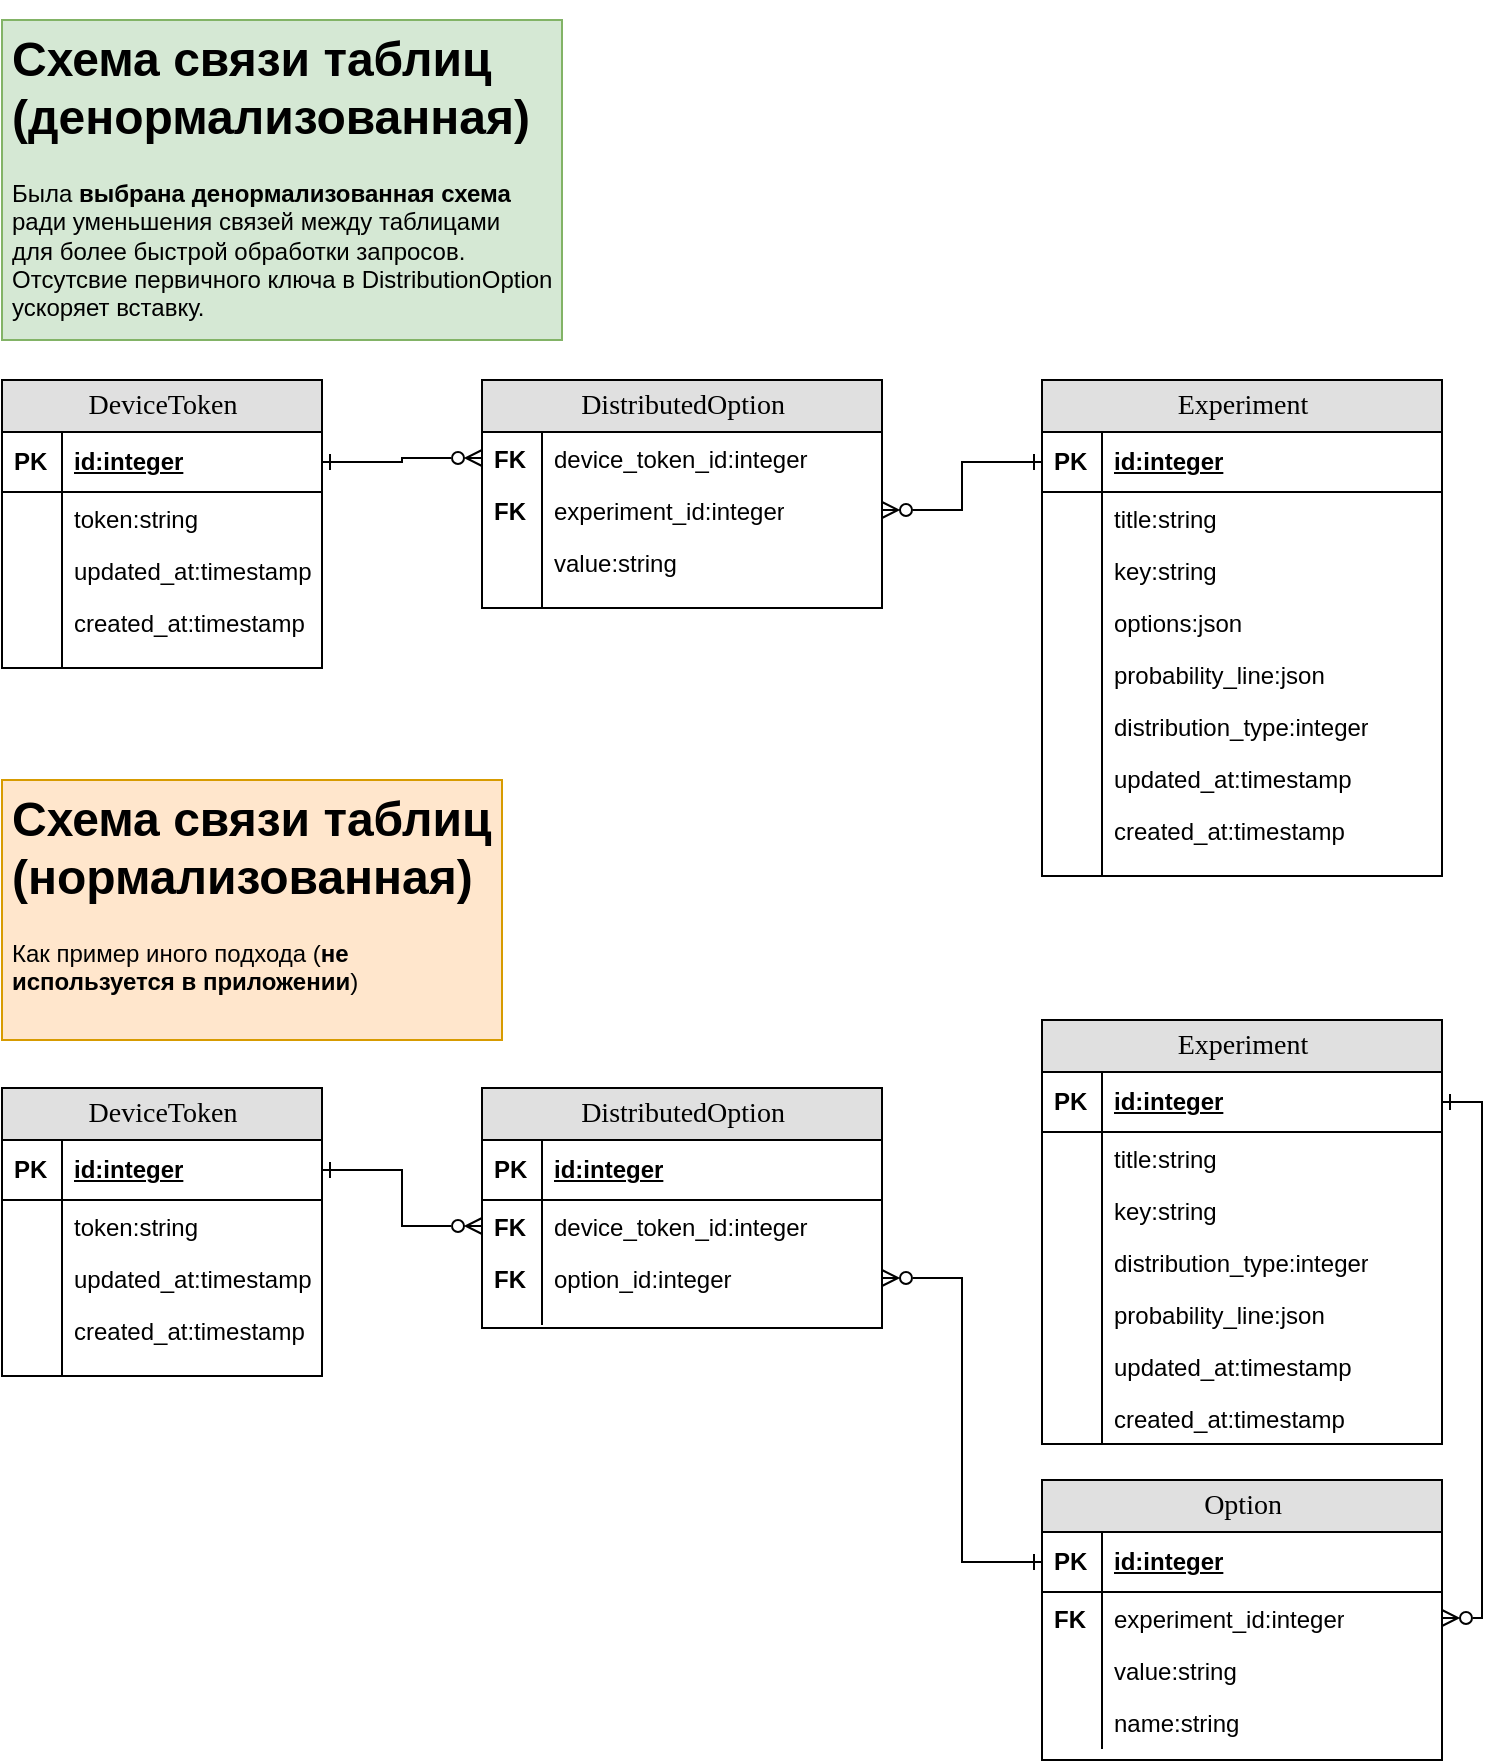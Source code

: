 <mxfile version="21.4.0" type="device">
  <diagram name="Page-1" id="e56a1550-8fbb-45ad-956c-1786394a9013">
    <mxGraphModel dx="954" dy="730" grid="1" gridSize="10" guides="1" tooltips="1" connect="1" arrows="1" fold="1" page="1" pageScale="1" pageWidth="1100" pageHeight="850" background="none" math="0" shadow="0">
      <root>
        <mxCell id="0" />
        <mxCell id="1" parent="0" />
        <mxCell id="2e49270ec7c68f3f-19" value="Experiment" style="swimlane;html=1;fontStyle=0;childLayout=stackLayout;horizontal=1;startSize=26;fillColor=#e0e0e0;horizontalStack=0;resizeParent=1;resizeLast=0;collapsible=1;marginBottom=0;swimlaneFillColor=#ffffff;align=center;rounded=0;shadow=0;comic=0;labelBackgroundColor=none;strokeWidth=1;fontFamily=Verdana;fontSize=14;fontColor=#000000;" parent="1" vertex="1">
          <mxGeometry x="600" y="190" width="200" height="248" as="geometry" />
        </mxCell>
        <mxCell id="2e49270ec7c68f3f-20" value="id:integer" style="shape=partialRectangle;top=0;left=0;right=0;bottom=1;html=1;align=left;verticalAlign=middle;fillColor=none;spacingLeft=34;spacingRight=4;whiteSpace=wrap;overflow=hidden;rotatable=0;points=[[0,0.5],[1,0.5]];portConstraint=eastwest;dropTarget=0;fontStyle=5;" parent="2e49270ec7c68f3f-19" vertex="1">
          <mxGeometry y="26" width="200" height="30" as="geometry" />
        </mxCell>
        <mxCell id="2e49270ec7c68f3f-21" value="PK" style="shape=partialRectangle;top=0;left=0;bottom=0;html=1;fillColor=none;align=left;verticalAlign=middle;spacingLeft=4;spacingRight=4;whiteSpace=wrap;overflow=hidden;rotatable=0;points=[];portConstraint=eastwest;part=1;fontStyle=1" parent="2e49270ec7c68f3f-20" vertex="1" connectable="0">
          <mxGeometry width="30" height="30" as="geometry" />
        </mxCell>
        <mxCell id="2e49270ec7c68f3f-22" value="title:string" style="shape=partialRectangle;top=0;left=0;right=0;bottom=0;html=1;align=left;verticalAlign=top;fillColor=none;spacingLeft=34;spacingRight=4;whiteSpace=wrap;overflow=hidden;rotatable=0;points=[[0,0.5],[1,0.5]];portConstraint=eastwest;dropTarget=0;" parent="2e49270ec7c68f3f-19" vertex="1">
          <mxGeometry y="56" width="200" height="26" as="geometry" />
        </mxCell>
        <mxCell id="2e49270ec7c68f3f-23" value="" style="shape=partialRectangle;top=0;left=0;bottom=0;html=1;fillColor=none;align=left;verticalAlign=top;spacingLeft=4;spacingRight=4;whiteSpace=wrap;overflow=hidden;rotatable=0;points=[];portConstraint=eastwest;part=1;" parent="2e49270ec7c68f3f-22" vertex="1" connectable="0">
          <mxGeometry width="30" height="26" as="geometry" />
        </mxCell>
        <mxCell id="2e49270ec7c68f3f-24" value="key:string" style="shape=partialRectangle;top=0;left=0;right=0;bottom=0;html=1;align=left;verticalAlign=top;fillColor=none;spacingLeft=34;spacingRight=4;whiteSpace=wrap;overflow=hidden;rotatable=0;points=[[0,0.5],[1,0.5]];portConstraint=eastwest;dropTarget=0;" parent="2e49270ec7c68f3f-19" vertex="1">
          <mxGeometry y="82" width="200" height="26" as="geometry" />
        </mxCell>
        <mxCell id="2e49270ec7c68f3f-25" value="" style="shape=partialRectangle;top=0;left=0;bottom=0;html=1;fillColor=none;align=left;verticalAlign=top;spacingLeft=4;spacingRight=4;whiteSpace=wrap;overflow=hidden;rotatable=0;points=[];portConstraint=eastwest;part=1;" parent="2e49270ec7c68f3f-24" vertex="1" connectable="0">
          <mxGeometry width="30" height="26" as="geometry" />
        </mxCell>
        <mxCell id="2e49270ec7c68f3f-26" value="options:json" style="shape=partialRectangle;top=0;left=0;right=0;bottom=0;html=1;align=left;verticalAlign=top;fillColor=none;spacingLeft=34;spacingRight=4;whiteSpace=wrap;overflow=hidden;rotatable=0;points=[[0,0.5],[1,0.5]];portConstraint=eastwest;dropTarget=0;" parent="2e49270ec7c68f3f-19" vertex="1">
          <mxGeometry y="108" width="200" height="26" as="geometry" />
        </mxCell>
        <mxCell id="2e49270ec7c68f3f-27" value="" style="shape=partialRectangle;top=0;left=0;bottom=0;html=1;fillColor=none;align=left;verticalAlign=top;spacingLeft=4;spacingRight=4;whiteSpace=wrap;overflow=hidden;rotatable=0;points=[];portConstraint=eastwest;part=1;" parent="2e49270ec7c68f3f-26" vertex="1" connectable="0">
          <mxGeometry width="30" height="26" as="geometry" />
        </mxCell>
        <mxCell id="aR3UvkXz2c2JRX8QXGu8-1" value="probability_line:json" style="shape=partialRectangle;top=0;left=0;right=0;bottom=0;html=1;align=left;verticalAlign=top;fillColor=none;spacingLeft=34;spacingRight=4;whiteSpace=wrap;overflow=hidden;rotatable=0;points=[[0,0.5],[1,0.5]];portConstraint=eastwest;dropTarget=0;" parent="2e49270ec7c68f3f-19" vertex="1">
          <mxGeometry y="134" width="200" height="26" as="geometry" />
        </mxCell>
        <mxCell id="aR3UvkXz2c2JRX8QXGu8-2" value="" style="shape=partialRectangle;top=0;left=0;bottom=0;html=1;fillColor=none;align=left;verticalAlign=top;spacingLeft=4;spacingRight=4;whiteSpace=wrap;overflow=hidden;rotatable=0;points=[];portConstraint=eastwest;part=1;" parent="aR3UvkXz2c2JRX8QXGu8-1" vertex="1" connectable="0">
          <mxGeometry width="30" height="26" as="geometry" />
        </mxCell>
        <mxCell id="aR3UvkXz2c2JRX8QXGu8-3" value="distribution_type:integer" style="shape=partialRectangle;top=0;left=0;right=0;bottom=0;html=1;align=left;verticalAlign=top;fillColor=none;spacingLeft=34;spacingRight=4;whiteSpace=wrap;overflow=hidden;rotatable=0;points=[[0,0.5],[1,0.5]];portConstraint=eastwest;dropTarget=0;" parent="2e49270ec7c68f3f-19" vertex="1">
          <mxGeometry y="160" width="200" height="26" as="geometry" />
        </mxCell>
        <mxCell id="aR3UvkXz2c2JRX8QXGu8-4" value="" style="shape=partialRectangle;top=0;left=0;bottom=0;html=1;fillColor=none;align=left;verticalAlign=top;spacingLeft=4;spacingRight=4;whiteSpace=wrap;overflow=hidden;rotatable=0;points=[];portConstraint=eastwest;part=1;" parent="aR3UvkXz2c2JRX8QXGu8-3" vertex="1" connectable="0">
          <mxGeometry width="30" height="26" as="geometry" />
        </mxCell>
        <mxCell id="2e49270ec7c68f3f-28" value="updated_at:timestamp" style="shape=partialRectangle;top=0;left=0;right=0;bottom=0;html=1;align=left;verticalAlign=top;fillColor=none;spacingLeft=34;spacingRight=4;whiteSpace=wrap;overflow=hidden;rotatable=0;points=[[0,0.5],[1,0.5]];portConstraint=eastwest;dropTarget=0;" parent="2e49270ec7c68f3f-19" vertex="1">
          <mxGeometry y="186" width="200" height="26" as="geometry" />
        </mxCell>
        <mxCell id="2e49270ec7c68f3f-29" value="" style="shape=partialRectangle;top=0;left=0;bottom=0;html=1;fillColor=none;align=left;verticalAlign=top;spacingLeft=4;spacingRight=4;whiteSpace=wrap;overflow=hidden;rotatable=0;points=[];portConstraint=eastwest;part=1;" parent="2e49270ec7c68f3f-28" vertex="1" connectable="0">
          <mxGeometry width="30" height="26" as="geometry" />
        </mxCell>
        <mxCell id="aR3UvkXz2c2JRX8QXGu8-5" value="created_at:timestamp" style="shape=partialRectangle;top=0;left=0;right=0;bottom=0;html=1;align=left;verticalAlign=top;fillColor=none;spacingLeft=34;spacingRight=4;whiteSpace=wrap;overflow=hidden;rotatable=0;points=[[0,0.5],[1,0.5]];portConstraint=eastwest;dropTarget=0;" parent="2e49270ec7c68f3f-19" vertex="1">
          <mxGeometry y="212" width="200" height="26" as="geometry" />
        </mxCell>
        <mxCell id="aR3UvkXz2c2JRX8QXGu8-6" value="" style="shape=partialRectangle;top=0;left=0;bottom=0;html=1;fillColor=none;align=left;verticalAlign=top;spacingLeft=4;spacingRight=4;whiteSpace=wrap;overflow=hidden;rotatable=0;points=[];portConstraint=eastwest;part=1;" parent="aR3UvkXz2c2JRX8QXGu8-5" vertex="1" connectable="0">
          <mxGeometry width="30" height="26" as="geometry" />
        </mxCell>
        <mxCell id="shxgMw02Pb6YT2N-jEnn-18" value="" style="shape=partialRectangle;top=0;left=0;right=0;bottom=0;html=1;align=left;verticalAlign=top;fillColor=none;spacingLeft=34;spacingRight=4;whiteSpace=wrap;overflow=hidden;rotatable=0;points=[[0,0.5],[1,0.5]];portConstraint=eastwest;dropTarget=0;" parent="2e49270ec7c68f3f-19" vertex="1">
          <mxGeometry y="238" width="200" height="10" as="geometry" />
        </mxCell>
        <mxCell id="shxgMw02Pb6YT2N-jEnn-19" value="" style="shape=partialRectangle;top=0;left=0;bottom=0;html=1;fillColor=none;align=left;verticalAlign=top;spacingLeft=4;spacingRight=4;whiteSpace=wrap;overflow=hidden;rotatable=0;points=[];portConstraint=eastwest;part=1;" parent="shxgMw02Pb6YT2N-jEnn-18" vertex="1" connectable="0">
          <mxGeometry width="30" height="10" as="geometry" />
        </mxCell>
        <mxCell id="shxgMw02Pb6YT2N-jEnn-5" value="DistributedOption" style="swimlane;html=1;fontStyle=0;childLayout=stackLayout;horizontal=1;startSize=26;fillColor=#e0e0e0;horizontalStack=0;resizeParent=1;resizeLast=0;collapsible=1;marginBottom=0;swimlaneFillColor=#ffffff;align=center;rounded=0;shadow=0;comic=0;labelBackgroundColor=none;strokeWidth=1;fontFamily=Verdana;fontSize=14;fontColor=#000000;" parent="1" vertex="1">
          <mxGeometry x="320" y="190" width="200" height="114" as="geometry" />
        </mxCell>
        <mxCell id="shxgMw02Pb6YT2N-jEnn-8" value="device_token_id:integer" style="shape=partialRectangle;top=0;left=0;right=0;bottom=0;html=1;align=left;verticalAlign=top;fillColor=none;spacingLeft=34;spacingRight=4;whiteSpace=wrap;overflow=hidden;rotatable=0;points=[[0,0.5],[1,0.5]];portConstraint=eastwest;dropTarget=0;" parent="shxgMw02Pb6YT2N-jEnn-5" vertex="1">
          <mxGeometry y="26" width="200" height="26" as="geometry" />
        </mxCell>
        <mxCell id="shxgMw02Pb6YT2N-jEnn-9" value="&lt;b&gt;FK&lt;/b&gt;" style="shape=partialRectangle;top=0;left=0;bottom=0;html=1;fillColor=none;align=left;verticalAlign=top;spacingLeft=4;spacingRight=4;whiteSpace=wrap;overflow=hidden;rotatable=0;points=[];portConstraint=eastwest;part=1;" parent="shxgMw02Pb6YT2N-jEnn-8" vertex="1" connectable="0">
          <mxGeometry width="30" height="26" as="geometry" />
        </mxCell>
        <mxCell id="shxgMw02Pb6YT2N-jEnn-10" value="experiment_id:integer" style="shape=partialRectangle;top=0;left=0;right=0;bottom=0;html=1;align=left;verticalAlign=top;fillColor=none;spacingLeft=34;spacingRight=4;whiteSpace=wrap;overflow=hidden;rotatable=0;points=[[0,0.5],[1,0.5]];portConstraint=eastwest;dropTarget=0;" parent="shxgMw02Pb6YT2N-jEnn-5" vertex="1">
          <mxGeometry y="52" width="200" height="26" as="geometry" />
        </mxCell>
        <mxCell id="shxgMw02Pb6YT2N-jEnn-11" value="FK" style="shape=partialRectangle;top=0;left=0;bottom=0;html=1;fillColor=none;align=left;verticalAlign=top;spacingLeft=4;spacingRight=4;whiteSpace=wrap;overflow=hidden;rotatable=0;points=[];portConstraint=eastwest;part=1;fontStyle=1" parent="shxgMw02Pb6YT2N-jEnn-10" vertex="1" connectable="0">
          <mxGeometry width="30" height="26" as="geometry" />
        </mxCell>
        <mxCell id="shxgMw02Pb6YT2N-jEnn-12" value="value:string" style="shape=partialRectangle;top=0;left=0;right=0;bottom=0;html=1;align=left;verticalAlign=top;fillColor=none;spacingLeft=34;spacingRight=4;whiteSpace=wrap;overflow=hidden;rotatable=0;points=[[0,0.5],[1,0.5]];portConstraint=eastwest;dropTarget=0;fontColor=#000000;" parent="shxgMw02Pb6YT2N-jEnn-5" vertex="1">
          <mxGeometry y="78" width="200" height="26" as="geometry" />
        </mxCell>
        <mxCell id="shxgMw02Pb6YT2N-jEnn-13" value="" style="shape=partialRectangle;top=0;left=0;bottom=0;html=1;fillColor=none;align=left;verticalAlign=top;spacingLeft=4;spacingRight=4;whiteSpace=wrap;overflow=hidden;rotatable=0;points=[];portConstraint=eastwest;part=1;" parent="shxgMw02Pb6YT2N-jEnn-12" vertex="1" connectable="0">
          <mxGeometry width="30" height="26" as="geometry" />
        </mxCell>
        <mxCell id="shxgMw02Pb6YT2N-jEnn-14" value="" style="shape=partialRectangle;top=0;left=0;right=0;bottom=0;html=1;align=left;verticalAlign=top;fillColor=none;spacingLeft=34;spacingRight=4;whiteSpace=wrap;overflow=hidden;rotatable=0;points=[[0,0.5],[1,0.5]];portConstraint=eastwest;dropTarget=0;" parent="shxgMw02Pb6YT2N-jEnn-5" vertex="1">
          <mxGeometry y="104" width="200" height="10" as="geometry" />
        </mxCell>
        <mxCell id="shxgMw02Pb6YT2N-jEnn-15" value="" style="shape=partialRectangle;top=0;left=0;bottom=0;html=1;fillColor=none;align=left;verticalAlign=top;spacingLeft=4;spacingRight=4;whiteSpace=wrap;overflow=hidden;rotatable=0;points=[];portConstraint=eastwest;part=1;" parent="shxgMw02Pb6YT2N-jEnn-14" vertex="1" connectable="0">
          <mxGeometry width="30" height="10" as="geometry" />
        </mxCell>
        <mxCell id="shxgMw02Pb6YT2N-jEnn-22" style="edgeStyle=orthogonalEdgeStyle;rounded=0;orthogonalLoop=1;jettySize=auto;html=1;exitX=0;exitY=0.5;exitDx=0;exitDy=0;entryX=1;entryY=0.5;entryDx=0;entryDy=0;endArrow=ERzeroToMany;endFill=0;startArrow=ERone;startFill=0;" parent="1" source="2e49270ec7c68f3f-20" target="shxgMw02Pb6YT2N-jEnn-10" edge="1">
          <mxGeometry relative="1" as="geometry" />
        </mxCell>
        <mxCell id="shxgMw02Pb6YT2N-jEnn-33" style="edgeStyle=orthogonalEdgeStyle;rounded=0;orthogonalLoop=1;jettySize=auto;html=1;endArrow=ERzeroToMany;endFill=0;exitX=1;exitY=0.5;exitDx=0;exitDy=0;startArrow=ERone;startFill=0;" parent="1" source="gbdjRVL9MYR9Ix9U2E7U-2" target="shxgMw02Pb6YT2N-jEnn-8" edge="1">
          <mxGeometry relative="1" as="geometry">
            <mxPoint x="270" y="231" as="sourcePoint" />
          </mxGeometry>
        </mxCell>
        <mxCell id="XmmLNgi17ElfC4cx6dif-1" value="&lt;h1&gt;Схема связи таблиц&lt;br&gt;(денормализованная)&lt;/h1&gt;&lt;p&gt;Была &lt;b&gt;выбрана денормализованная схема&lt;/b&gt; ради уменьшения связей между таблицами&lt;br&gt;для более быстрой обработки запросов.&lt;br&gt;Отсутсвие первичного ключа в DistributionOption&lt;br&gt;ускоряет вставку.&lt;/p&gt;" style="text;html=1;strokeColor=#82b366;fillColor=#d5e8d4;spacing=5;spacingTop=-20;whiteSpace=wrap;overflow=hidden;rounded=0;" parent="1" vertex="1">
          <mxGeometry x="80" y="10" width="280" height="160" as="geometry" />
        </mxCell>
        <mxCell id="gbdjRVL9MYR9Ix9U2E7U-1" value="DeviceToken" style="swimlane;html=1;fontStyle=0;childLayout=stackLayout;horizontal=1;startSize=26;fillColor=#e0e0e0;horizontalStack=0;resizeParent=1;resizeLast=0;collapsible=1;marginBottom=0;swimlaneFillColor=#ffffff;align=center;rounded=0;shadow=0;comic=0;labelBackgroundColor=none;strokeWidth=1;fontFamily=Verdana;fontSize=14;fontColor=#000000;" parent="1" vertex="1">
          <mxGeometry x="80" y="190" width="160" height="144" as="geometry" />
        </mxCell>
        <mxCell id="gbdjRVL9MYR9Ix9U2E7U-2" value="id:integer" style="shape=partialRectangle;top=0;left=0;right=0;bottom=1;html=1;align=left;verticalAlign=middle;fillColor=none;spacingLeft=34;spacingRight=4;whiteSpace=wrap;overflow=hidden;rotatable=0;points=[[0,0.5],[1,0.5]];portConstraint=eastwest;dropTarget=0;fontStyle=5;" parent="gbdjRVL9MYR9Ix9U2E7U-1" vertex="1">
          <mxGeometry y="26" width="160" height="30" as="geometry" />
        </mxCell>
        <mxCell id="gbdjRVL9MYR9Ix9U2E7U-3" value="PK" style="shape=partialRectangle;top=0;left=0;bottom=0;html=1;fillColor=none;align=left;verticalAlign=middle;spacingLeft=4;spacingRight=4;whiteSpace=wrap;overflow=hidden;rotatable=0;points=[];portConstraint=eastwest;part=1;fontStyle=1" parent="gbdjRVL9MYR9Ix9U2E7U-2" vertex="1" connectable="0">
          <mxGeometry width="30" height="30" as="geometry" />
        </mxCell>
        <mxCell id="gbdjRVL9MYR9Ix9U2E7U-4" value="token:string" style="shape=partialRectangle;top=0;left=0;right=0;bottom=0;html=1;align=left;verticalAlign=top;fillColor=none;spacingLeft=34;spacingRight=4;whiteSpace=wrap;overflow=hidden;rotatable=0;points=[[0,0.5],[1,0.5]];portConstraint=eastwest;dropTarget=0;" parent="gbdjRVL9MYR9Ix9U2E7U-1" vertex="1">
          <mxGeometry y="56" width="160" height="26" as="geometry" />
        </mxCell>
        <mxCell id="gbdjRVL9MYR9Ix9U2E7U-5" value="" style="shape=partialRectangle;top=0;left=0;bottom=0;html=1;fillColor=none;align=left;verticalAlign=top;spacingLeft=4;spacingRight=4;whiteSpace=wrap;overflow=hidden;rotatable=0;points=[];portConstraint=eastwest;part=1;" parent="gbdjRVL9MYR9Ix9U2E7U-4" vertex="1" connectable="0">
          <mxGeometry width="30" height="26" as="geometry" />
        </mxCell>
        <mxCell id="gbdjRVL9MYR9Ix9U2E7U-10" value="updated_at:timestamp" style="shape=partialRectangle;top=0;left=0;right=0;bottom=0;html=1;align=left;verticalAlign=top;fillColor=none;spacingLeft=34;spacingRight=4;whiteSpace=wrap;overflow=hidden;rotatable=0;points=[[0,0.5],[1,0.5]];portConstraint=eastwest;dropTarget=0;" parent="gbdjRVL9MYR9Ix9U2E7U-1" vertex="1">
          <mxGeometry y="82" width="160" height="26" as="geometry" />
        </mxCell>
        <mxCell id="gbdjRVL9MYR9Ix9U2E7U-11" value="" style="shape=partialRectangle;top=0;left=0;bottom=0;html=1;fillColor=none;align=left;verticalAlign=top;spacingLeft=4;spacingRight=4;whiteSpace=wrap;overflow=hidden;rotatable=0;points=[];portConstraint=eastwest;part=1;" parent="gbdjRVL9MYR9Ix9U2E7U-10" vertex="1" connectable="0">
          <mxGeometry width="30" height="26" as="geometry" />
        </mxCell>
        <mxCell id="aR3UvkXz2c2JRX8QXGu8-7" value="created_at:timestamp" style="shape=partialRectangle;top=0;left=0;right=0;bottom=0;html=1;align=left;verticalAlign=top;fillColor=none;spacingLeft=34;spacingRight=4;whiteSpace=wrap;overflow=hidden;rotatable=0;points=[[0,0.5],[1,0.5]];portConstraint=eastwest;dropTarget=0;" parent="gbdjRVL9MYR9Ix9U2E7U-1" vertex="1">
          <mxGeometry y="108" width="160" height="26" as="geometry" />
        </mxCell>
        <mxCell id="aR3UvkXz2c2JRX8QXGu8-8" value="" style="shape=partialRectangle;top=0;left=0;bottom=0;html=1;fillColor=none;align=left;verticalAlign=top;spacingLeft=4;spacingRight=4;whiteSpace=wrap;overflow=hidden;rotatable=0;points=[];portConstraint=eastwest;part=1;" parent="aR3UvkXz2c2JRX8QXGu8-7" vertex="1" connectable="0">
          <mxGeometry width="30" height="26" as="geometry" />
        </mxCell>
        <mxCell id="gbdjRVL9MYR9Ix9U2E7U-12" value="" style="shape=partialRectangle;top=0;left=0;right=0;bottom=0;html=1;align=left;verticalAlign=top;fillColor=none;spacingLeft=34;spacingRight=4;whiteSpace=wrap;overflow=hidden;rotatable=0;points=[[0,0.5],[1,0.5]];portConstraint=eastwest;dropTarget=0;" parent="gbdjRVL9MYR9Ix9U2E7U-1" vertex="1">
          <mxGeometry y="134" width="160" height="10" as="geometry" />
        </mxCell>
        <mxCell id="gbdjRVL9MYR9Ix9U2E7U-13" value="" style="shape=partialRectangle;top=0;left=0;bottom=0;html=1;fillColor=none;align=left;verticalAlign=top;spacingLeft=4;spacingRight=4;whiteSpace=wrap;overflow=hidden;rotatable=0;points=[];portConstraint=eastwest;part=1;" parent="gbdjRVL9MYR9Ix9U2E7U-12" vertex="1" connectable="0">
          <mxGeometry width="30" height="10" as="geometry" />
        </mxCell>
        <mxCell id="gbdjRVL9MYR9Ix9U2E7U-31" value="Experiment" style="swimlane;html=1;fontStyle=0;childLayout=stackLayout;horizontal=1;startSize=26;fillColor=#e0e0e0;horizontalStack=0;resizeParent=1;resizeLast=0;collapsible=1;marginBottom=0;swimlaneFillColor=#ffffff;align=center;rounded=0;shadow=0;comic=0;labelBackgroundColor=none;strokeWidth=1;fontFamily=Verdana;fontSize=14;fontColor=#000000;" parent="1" vertex="1">
          <mxGeometry x="600" y="510" width="200" height="212" as="geometry" />
        </mxCell>
        <mxCell id="gbdjRVL9MYR9Ix9U2E7U-32" value="id:integer" style="shape=partialRectangle;top=0;left=0;right=0;bottom=1;html=1;align=left;verticalAlign=middle;fillColor=none;spacingLeft=34;spacingRight=4;whiteSpace=wrap;overflow=hidden;rotatable=0;points=[[0,0.5],[1,0.5]];portConstraint=eastwest;dropTarget=0;fontStyle=5;" parent="gbdjRVL9MYR9Ix9U2E7U-31" vertex="1">
          <mxGeometry y="26" width="200" height="30" as="geometry" />
        </mxCell>
        <mxCell id="gbdjRVL9MYR9Ix9U2E7U-33" value="PK" style="shape=partialRectangle;top=0;left=0;bottom=0;html=1;fillColor=none;align=left;verticalAlign=middle;spacingLeft=4;spacingRight=4;whiteSpace=wrap;overflow=hidden;rotatable=0;points=[];portConstraint=eastwest;part=1;fontStyle=1" parent="gbdjRVL9MYR9Ix9U2E7U-32" vertex="1" connectable="0">
          <mxGeometry width="30" height="30" as="geometry" />
        </mxCell>
        <mxCell id="gbdjRVL9MYR9Ix9U2E7U-34" value="title:string" style="shape=partialRectangle;top=0;left=0;right=0;bottom=0;html=1;align=left;verticalAlign=top;fillColor=none;spacingLeft=34;spacingRight=4;whiteSpace=wrap;overflow=hidden;rotatable=0;points=[[0,0.5],[1,0.5]];portConstraint=eastwest;dropTarget=0;" parent="gbdjRVL9MYR9Ix9U2E7U-31" vertex="1">
          <mxGeometry y="56" width="200" height="26" as="geometry" />
        </mxCell>
        <mxCell id="gbdjRVL9MYR9Ix9U2E7U-35" value="" style="shape=partialRectangle;top=0;left=0;bottom=0;html=1;fillColor=none;align=left;verticalAlign=top;spacingLeft=4;spacingRight=4;whiteSpace=wrap;overflow=hidden;rotatable=0;points=[];portConstraint=eastwest;part=1;" parent="gbdjRVL9MYR9Ix9U2E7U-34" vertex="1" connectable="0">
          <mxGeometry width="30" height="26" as="geometry" />
        </mxCell>
        <mxCell id="gbdjRVL9MYR9Ix9U2E7U-36" value="key:string" style="shape=partialRectangle;top=0;left=0;right=0;bottom=0;html=1;align=left;verticalAlign=top;fillColor=none;spacingLeft=34;spacingRight=4;whiteSpace=wrap;overflow=hidden;rotatable=0;points=[[0,0.5],[1,0.5]];portConstraint=eastwest;dropTarget=0;" parent="gbdjRVL9MYR9Ix9U2E7U-31" vertex="1">
          <mxGeometry y="82" width="200" height="26" as="geometry" />
        </mxCell>
        <mxCell id="gbdjRVL9MYR9Ix9U2E7U-37" value="" style="shape=partialRectangle;top=0;left=0;bottom=0;html=1;fillColor=none;align=left;verticalAlign=top;spacingLeft=4;spacingRight=4;whiteSpace=wrap;overflow=hidden;rotatable=0;points=[];portConstraint=eastwest;part=1;" parent="gbdjRVL9MYR9Ix9U2E7U-36" vertex="1" connectable="0">
          <mxGeometry width="30" height="26" as="geometry" />
        </mxCell>
        <mxCell id="aR3UvkXz2c2JRX8QXGu8-11" value="distribution_type:integer" style="shape=partialRectangle;top=0;left=0;right=0;bottom=0;html=1;align=left;verticalAlign=top;fillColor=none;spacingLeft=34;spacingRight=4;whiteSpace=wrap;overflow=hidden;rotatable=0;points=[[0,0.5],[1,0.5]];portConstraint=eastwest;dropTarget=0;" parent="gbdjRVL9MYR9Ix9U2E7U-31" vertex="1">
          <mxGeometry y="108" width="200" height="26" as="geometry" />
        </mxCell>
        <mxCell id="aR3UvkXz2c2JRX8QXGu8-12" value="" style="shape=partialRectangle;top=0;left=0;bottom=0;html=1;fillColor=none;align=left;verticalAlign=top;spacingLeft=4;spacingRight=4;whiteSpace=wrap;overflow=hidden;rotatable=0;points=[];portConstraint=eastwest;part=1;" parent="aR3UvkXz2c2JRX8QXGu8-11" vertex="1" connectable="0">
          <mxGeometry width="30" height="26" as="geometry" />
        </mxCell>
        <mxCell id="aR3UvkXz2c2JRX8QXGu8-9" value="probability_line:json" style="shape=partialRectangle;top=0;left=0;right=0;bottom=0;html=1;align=left;verticalAlign=top;fillColor=none;spacingLeft=34;spacingRight=4;whiteSpace=wrap;overflow=hidden;rotatable=0;points=[[0,0.5],[1,0.5]];portConstraint=eastwest;dropTarget=0;" parent="gbdjRVL9MYR9Ix9U2E7U-31" vertex="1">
          <mxGeometry y="134" width="200" height="26" as="geometry" />
        </mxCell>
        <mxCell id="aR3UvkXz2c2JRX8QXGu8-10" value="" style="shape=partialRectangle;top=0;left=0;bottom=0;html=1;fillColor=none;align=left;verticalAlign=top;spacingLeft=4;spacingRight=4;whiteSpace=wrap;overflow=hidden;rotatable=0;points=[];portConstraint=eastwest;part=1;" parent="aR3UvkXz2c2JRX8QXGu8-9" vertex="1" connectable="0">
          <mxGeometry width="30" height="26" as="geometry" />
        </mxCell>
        <mxCell id="aR3UvkXz2c2JRX8QXGu8-13" value="updated_at:timestamp" style="shape=partialRectangle;top=0;left=0;right=0;bottom=0;html=1;align=left;verticalAlign=top;fillColor=none;spacingLeft=34;spacingRight=4;whiteSpace=wrap;overflow=hidden;rotatable=0;points=[[0,0.5],[1,0.5]];portConstraint=eastwest;dropTarget=0;" parent="gbdjRVL9MYR9Ix9U2E7U-31" vertex="1">
          <mxGeometry y="160" width="200" height="26" as="geometry" />
        </mxCell>
        <mxCell id="aR3UvkXz2c2JRX8QXGu8-14" value="" style="shape=partialRectangle;top=0;left=0;bottom=0;html=1;fillColor=none;align=left;verticalAlign=top;spacingLeft=4;spacingRight=4;whiteSpace=wrap;overflow=hidden;rotatable=0;points=[];portConstraint=eastwest;part=1;" parent="aR3UvkXz2c2JRX8QXGu8-13" vertex="1" connectable="0">
          <mxGeometry width="30" height="26" as="geometry" />
        </mxCell>
        <mxCell id="gbdjRVL9MYR9Ix9U2E7U-40" value="created_at:timestamp" style="shape=partialRectangle;top=0;left=0;right=0;bottom=0;html=1;align=left;verticalAlign=top;fillColor=none;spacingLeft=34;spacingRight=4;whiteSpace=wrap;overflow=hidden;rotatable=0;points=[[0,0.5],[1,0.5]];portConstraint=eastwest;dropTarget=0;" parent="gbdjRVL9MYR9Ix9U2E7U-31" vertex="1">
          <mxGeometry y="186" width="200" height="26" as="geometry" />
        </mxCell>
        <mxCell id="gbdjRVL9MYR9Ix9U2E7U-41" value="" style="shape=partialRectangle;top=0;left=0;bottom=0;html=1;fillColor=none;align=left;verticalAlign=top;spacingLeft=4;spacingRight=4;whiteSpace=wrap;overflow=hidden;rotatable=0;points=[];portConstraint=eastwest;part=1;" parent="gbdjRVL9MYR9Ix9U2E7U-40" vertex="1" connectable="0">
          <mxGeometry width="30" height="26" as="geometry" />
        </mxCell>
        <mxCell id="gbdjRVL9MYR9Ix9U2E7U-44" value="DistributedOption" style="swimlane;html=1;fontStyle=0;childLayout=stackLayout;horizontal=1;startSize=26;fillColor=#e0e0e0;horizontalStack=0;resizeParent=1;resizeLast=0;collapsible=1;marginBottom=0;swimlaneFillColor=#ffffff;align=center;rounded=0;shadow=0;comic=0;labelBackgroundColor=none;strokeWidth=1;fontFamily=Verdana;fontSize=14;fontColor=#000000;" parent="1" vertex="1">
          <mxGeometry x="320" y="544" width="200" height="120" as="geometry" />
        </mxCell>
        <mxCell id="gbdjRVL9MYR9Ix9U2E7U-45" value="id:integer" style="shape=partialRectangle;top=0;left=0;right=0;bottom=1;html=1;align=left;verticalAlign=middle;fillColor=none;spacingLeft=34;spacingRight=4;whiteSpace=wrap;overflow=hidden;rotatable=0;points=[[0,0.5],[1,0.5]];portConstraint=eastwest;dropTarget=0;fontStyle=5;fontColor=#000000;" parent="gbdjRVL9MYR9Ix9U2E7U-44" vertex="1">
          <mxGeometry y="26" width="200" height="30" as="geometry" />
        </mxCell>
        <mxCell id="gbdjRVL9MYR9Ix9U2E7U-46" value="PK" style="shape=partialRectangle;top=0;left=0;bottom=0;html=1;fillColor=none;align=left;verticalAlign=middle;spacingLeft=4;spacingRight=4;whiteSpace=wrap;overflow=hidden;rotatable=0;points=[];portConstraint=eastwest;part=1;fontStyle=1" parent="gbdjRVL9MYR9Ix9U2E7U-45" vertex="1" connectable="0">
          <mxGeometry width="30" height="30" as="geometry" />
        </mxCell>
        <mxCell id="gbdjRVL9MYR9Ix9U2E7U-47" value="device_token_id:integer" style="shape=partialRectangle;top=0;left=0;right=0;bottom=0;html=1;align=left;verticalAlign=top;fillColor=none;spacingLeft=34;spacingRight=4;whiteSpace=wrap;overflow=hidden;rotatable=0;points=[[0,0.5],[1,0.5]];portConstraint=eastwest;dropTarget=0;" parent="gbdjRVL9MYR9Ix9U2E7U-44" vertex="1">
          <mxGeometry y="56" width="200" height="26" as="geometry" />
        </mxCell>
        <mxCell id="gbdjRVL9MYR9Ix9U2E7U-48" value="&lt;b&gt;FK&lt;/b&gt;" style="shape=partialRectangle;top=0;left=0;bottom=0;html=1;fillColor=none;align=left;verticalAlign=top;spacingLeft=4;spacingRight=4;whiteSpace=wrap;overflow=hidden;rotatable=0;points=[];portConstraint=eastwest;part=1;" parent="gbdjRVL9MYR9Ix9U2E7U-47" vertex="1" connectable="0">
          <mxGeometry width="30" height="26" as="geometry" />
        </mxCell>
        <mxCell id="gbdjRVL9MYR9Ix9U2E7U-49" value="option_id:integer" style="shape=partialRectangle;top=0;left=0;right=0;bottom=0;html=1;align=left;verticalAlign=top;fillColor=none;spacingLeft=34;spacingRight=4;whiteSpace=wrap;overflow=hidden;rotatable=0;points=[[0,0.5],[1,0.5]];portConstraint=eastwest;dropTarget=0;" parent="gbdjRVL9MYR9Ix9U2E7U-44" vertex="1">
          <mxGeometry y="82" width="200" height="26" as="geometry" />
        </mxCell>
        <mxCell id="gbdjRVL9MYR9Ix9U2E7U-50" value="FK" style="shape=partialRectangle;top=0;left=0;bottom=0;html=1;fillColor=none;align=left;verticalAlign=top;spacingLeft=4;spacingRight=4;whiteSpace=wrap;overflow=hidden;rotatable=0;points=[];portConstraint=eastwest;part=1;fontStyle=1" parent="gbdjRVL9MYR9Ix9U2E7U-49" vertex="1" connectable="0">
          <mxGeometry width="30" height="26" as="geometry" />
        </mxCell>
        <mxCell id="gbdjRVL9MYR9Ix9U2E7U-53" value="" style="shape=partialRectangle;top=0;left=0;right=0;bottom=0;html=1;align=left;verticalAlign=top;fillColor=none;spacingLeft=34;spacingRight=4;whiteSpace=wrap;overflow=hidden;rotatable=0;points=[[0,0.5],[1,0.5]];portConstraint=eastwest;dropTarget=0;" parent="gbdjRVL9MYR9Ix9U2E7U-44" vertex="1">
          <mxGeometry y="108" width="200" height="10" as="geometry" />
        </mxCell>
        <mxCell id="gbdjRVL9MYR9Ix9U2E7U-54" value="" style="shape=partialRectangle;top=0;left=0;bottom=0;html=1;fillColor=none;align=left;verticalAlign=top;spacingLeft=4;spacingRight=4;whiteSpace=wrap;overflow=hidden;rotatable=0;points=[];portConstraint=eastwest;part=1;" parent="gbdjRVL9MYR9Ix9U2E7U-53" vertex="1" connectable="0">
          <mxGeometry width="30" height="10" as="geometry" />
        </mxCell>
        <mxCell id="gbdjRVL9MYR9Ix9U2E7U-56" style="edgeStyle=orthogonalEdgeStyle;rounded=0;orthogonalLoop=1;jettySize=auto;html=1;endArrow=ERzeroToMany;endFill=0;exitX=1;exitY=0.5;exitDx=0;exitDy=0;startArrow=ERone;startFill=0;" parent="1" source="gbdjRVL9MYR9Ix9U2E7U-58" target="gbdjRVL9MYR9Ix9U2E7U-47" edge="1">
          <mxGeometry relative="1" as="geometry">
            <mxPoint x="320" y="555" as="sourcePoint" />
          </mxGeometry>
        </mxCell>
        <mxCell id="gbdjRVL9MYR9Ix9U2E7U-57" value="DeviceToken" style="swimlane;html=1;fontStyle=0;childLayout=stackLayout;horizontal=1;startSize=26;fillColor=#e0e0e0;horizontalStack=0;resizeParent=1;resizeLast=0;collapsible=1;marginBottom=0;swimlaneFillColor=#ffffff;align=center;rounded=0;shadow=0;comic=0;labelBackgroundColor=none;strokeWidth=1;fontFamily=Verdana;fontSize=14;fontColor=#000000;" parent="1" vertex="1">
          <mxGeometry x="80" y="544" width="160" height="144" as="geometry" />
        </mxCell>
        <mxCell id="gbdjRVL9MYR9Ix9U2E7U-58" value="id:integer" style="shape=partialRectangle;top=0;left=0;right=0;bottom=1;html=1;align=left;verticalAlign=middle;fillColor=none;spacingLeft=34;spacingRight=4;whiteSpace=wrap;overflow=hidden;rotatable=0;points=[[0,0.5],[1,0.5]];portConstraint=eastwest;dropTarget=0;fontStyle=5;" parent="gbdjRVL9MYR9Ix9U2E7U-57" vertex="1">
          <mxGeometry y="26" width="160" height="30" as="geometry" />
        </mxCell>
        <mxCell id="gbdjRVL9MYR9Ix9U2E7U-59" value="PK" style="shape=partialRectangle;top=0;left=0;bottom=0;html=1;fillColor=none;align=left;verticalAlign=middle;spacingLeft=4;spacingRight=4;whiteSpace=wrap;overflow=hidden;rotatable=0;points=[];portConstraint=eastwest;part=1;fontStyle=1" parent="gbdjRVL9MYR9Ix9U2E7U-58" vertex="1" connectable="0">
          <mxGeometry width="30" height="30" as="geometry" />
        </mxCell>
        <mxCell id="gbdjRVL9MYR9Ix9U2E7U-60" value="token:string" style="shape=partialRectangle;top=0;left=0;right=0;bottom=0;html=1;align=left;verticalAlign=top;fillColor=none;spacingLeft=34;spacingRight=4;whiteSpace=wrap;overflow=hidden;rotatable=0;points=[[0,0.5],[1,0.5]];portConstraint=eastwest;dropTarget=0;" parent="gbdjRVL9MYR9Ix9U2E7U-57" vertex="1">
          <mxGeometry y="56" width="160" height="26" as="geometry" />
        </mxCell>
        <mxCell id="gbdjRVL9MYR9Ix9U2E7U-61" value="" style="shape=partialRectangle;top=0;left=0;bottom=0;html=1;fillColor=none;align=left;verticalAlign=top;spacingLeft=4;spacingRight=4;whiteSpace=wrap;overflow=hidden;rotatable=0;points=[];portConstraint=eastwest;part=1;" parent="gbdjRVL9MYR9Ix9U2E7U-60" vertex="1" connectable="0">
          <mxGeometry width="30" height="26" as="geometry" />
        </mxCell>
        <mxCell id="aR3UvkXz2c2JRX8QXGu8-15" value="updated_at:timestamp" style="shape=partialRectangle;top=0;left=0;right=0;bottom=0;html=1;align=left;verticalAlign=top;fillColor=none;spacingLeft=34;spacingRight=4;whiteSpace=wrap;overflow=hidden;rotatable=0;points=[[0,0.5],[1,0.5]];portConstraint=eastwest;dropTarget=0;" parent="gbdjRVL9MYR9Ix9U2E7U-57" vertex="1">
          <mxGeometry y="82" width="160" height="26" as="geometry" />
        </mxCell>
        <mxCell id="aR3UvkXz2c2JRX8QXGu8-16" value="" style="shape=partialRectangle;top=0;left=0;bottom=0;html=1;fillColor=none;align=left;verticalAlign=top;spacingLeft=4;spacingRight=4;whiteSpace=wrap;overflow=hidden;rotatable=0;points=[];portConstraint=eastwest;part=1;" parent="aR3UvkXz2c2JRX8QXGu8-15" vertex="1" connectable="0">
          <mxGeometry width="30" height="26" as="geometry" />
        </mxCell>
        <mxCell id="gbdjRVL9MYR9Ix9U2E7U-62" value="created_at:timestamp" style="shape=partialRectangle;top=0;left=0;right=0;bottom=0;html=1;align=left;verticalAlign=top;fillColor=none;spacingLeft=34;spacingRight=4;whiteSpace=wrap;overflow=hidden;rotatable=0;points=[[0,0.5],[1,0.5]];portConstraint=eastwest;dropTarget=0;" parent="gbdjRVL9MYR9Ix9U2E7U-57" vertex="1">
          <mxGeometry y="108" width="160" height="26" as="geometry" />
        </mxCell>
        <mxCell id="gbdjRVL9MYR9Ix9U2E7U-63" value="" style="shape=partialRectangle;top=0;left=0;bottom=0;html=1;fillColor=none;align=left;verticalAlign=top;spacingLeft=4;spacingRight=4;whiteSpace=wrap;overflow=hidden;rotatable=0;points=[];portConstraint=eastwest;part=1;" parent="gbdjRVL9MYR9Ix9U2E7U-62" vertex="1" connectable="0">
          <mxGeometry width="30" height="26" as="geometry" />
        </mxCell>
        <mxCell id="gbdjRVL9MYR9Ix9U2E7U-64" value="" style="shape=partialRectangle;top=0;left=0;right=0;bottom=0;html=1;align=left;verticalAlign=top;fillColor=none;spacingLeft=34;spacingRight=4;whiteSpace=wrap;overflow=hidden;rotatable=0;points=[[0,0.5],[1,0.5]];portConstraint=eastwest;dropTarget=0;" parent="gbdjRVL9MYR9Ix9U2E7U-57" vertex="1">
          <mxGeometry y="134" width="160" height="10" as="geometry" />
        </mxCell>
        <mxCell id="gbdjRVL9MYR9Ix9U2E7U-65" value="" style="shape=partialRectangle;top=0;left=0;bottom=0;html=1;fillColor=none;align=left;verticalAlign=top;spacingLeft=4;spacingRight=4;whiteSpace=wrap;overflow=hidden;rotatable=0;points=[];portConstraint=eastwest;part=1;" parent="gbdjRVL9MYR9Ix9U2E7U-64" vertex="1" connectable="0">
          <mxGeometry width="30" height="10" as="geometry" />
        </mxCell>
        <mxCell id="gbdjRVL9MYR9Ix9U2E7U-66" value="Option" style="swimlane;html=1;fontStyle=0;childLayout=stackLayout;horizontal=1;startSize=26;fillColor=#e0e0e0;horizontalStack=0;resizeParent=1;resizeLast=0;collapsible=1;marginBottom=0;swimlaneFillColor=#ffffff;align=center;rounded=0;shadow=0;comic=0;labelBackgroundColor=none;strokeWidth=1;fontFamily=Verdana;fontSize=14;fontColor=#000000;" parent="1" vertex="1">
          <mxGeometry x="600" y="740" width="200" height="140" as="geometry" />
        </mxCell>
        <mxCell id="gbdjRVL9MYR9Ix9U2E7U-67" value="id:integer" style="shape=partialRectangle;top=0;left=0;right=0;bottom=1;html=1;align=left;verticalAlign=middle;fillColor=none;spacingLeft=34;spacingRight=4;whiteSpace=wrap;overflow=hidden;rotatable=0;points=[[0,0.5],[1,0.5]];portConstraint=eastwest;dropTarget=0;fontStyle=5;" parent="gbdjRVL9MYR9Ix9U2E7U-66" vertex="1">
          <mxGeometry y="26" width="200" height="30" as="geometry" />
        </mxCell>
        <mxCell id="gbdjRVL9MYR9Ix9U2E7U-68" value="PK" style="shape=partialRectangle;top=0;left=0;bottom=0;html=1;fillColor=none;align=left;verticalAlign=middle;spacingLeft=4;spacingRight=4;whiteSpace=wrap;overflow=hidden;rotatable=0;points=[];portConstraint=eastwest;part=1;fontStyle=1" parent="gbdjRVL9MYR9Ix9U2E7U-67" vertex="1" connectable="0">
          <mxGeometry width="30" height="30" as="geometry" />
        </mxCell>
        <mxCell id="gbdjRVL9MYR9Ix9U2E7U-69" value="experiment_id:integer" style="shape=partialRectangle;top=0;left=0;right=0;bottom=0;html=1;align=left;verticalAlign=top;fillColor=none;spacingLeft=34;spacingRight=4;whiteSpace=wrap;overflow=hidden;rotatable=0;points=[[0,0.5],[1,0.5]];portConstraint=eastwest;dropTarget=0;" parent="gbdjRVL9MYR9Ix9U2E7U-66" vertex="1">
          <mxGeometry y="56" width="200" height="26" as="geometry" />
        </mxCell>
        <mxCell id="gbdjRVL9MYR9Ix9U2E7U-70" value="&lt;b&gt;FK&lt;/b&gt;" style="shape=partialRectangle;top=0;left=0;bottom=0;html=1;fillColor=none;align=left;verticalAlign=top;spacingLeft=4;spacingRight=4;whiteSpace=wrap;overflow=hidden;rotatable=0;points=[];portConstraint=eastwest;part=1;" parent="gbdjRVL9MYR9Ix9U2E7U-69" vertex="1" connectable="0">
          <mxGeometry width="30" height="26" as="geometry" />
        </mxCell>
        <mxCell id="gbdjRVL9MYR9Ix9U2E7U-79" value="value:string" style="shape=partialRectangle;top=0;left=0;right=0;bottom=0;html=1;align=left;verticalAlign=top;fillColor=none;spacingLeft=34;spacingRight=4;whiteSpace=wrap;overflow=hidden;rotatable=0;points=[[0,0.5],[1,0.5]];portConstraint=eastwest;dropTarget=0;" parent="gbdjRVL9MYR9Ix9U2E7U-66" vertex="1">
          <mxGeometry y="82" width="200" height="26" as="geometry" />
        </mxCell>
        <mxCell id="gbdjRVL9MYR9Ix9U2E7U-80" value="" style="shape=partialRectangle;top=0;left=0;bottom=0;html=1;fillColor=none;align=left;verticalAlign=top;spacingLeft=4;spacingRight=4;whiteSpace=wrap;overflow=hidden;rotatable=0;points=[];portConstraint=eastwest;part=1;" parent="gbdjRVL9MYR9Ix9U2E7U-79" vertex="1" connectable="0">
          <mxGeometry width="30" height="26" as="geometry" />
        </mxCell>
        <mxCell id="gbdjRVL9MYR9Ix9U2E7U-71" value="name:string" style="shape=partialRectangle;top=0;left=0;right=0;bottom=0;html=1;align=left;verticalAlign=top;fillColor=none;spacingLeft=34;spacingRight=4;whiteSpace=wrap;overflow=hidden;rotatable=0;points=[[0,0.5],[1,0.5]];portConstraint=eastwest;dropTarget=0;" parent="gbdjRVL9MYR9Ix9U2E7U-66" vertex="1">
          <mxGeometry y="108" width="200" height="26" as="geometry" />
        </mxCell>
        <mxCell id="gbdjRVL9MYR9Ix9U2E7U-72" value="" style="shape=partialRectangle;top=0;left=0;bottom=0;html=1;fillColor=none;align=left;verticalAlign=top;spacingLeft=4;spacingRight=4;whiteSpace=wrap;overflow=hidden;rotatable=0;points=[];portConstraint=eastwest;part=1;" parent="gbdjRVL9MYR9Ix9U2E7U-71" vertex="1" connectable="0">
          <mxGeometry width="30" height="26" as="geometry" />
        </mxCell>
        <mxCell id="gbdjRVL9MYR9Ix9U2E7U-81" style="edgeStyle=orthogonalEdgeStyle;rounded=0;orthogonalLoop=1;jettySize=auto;html=1;entryX=1;entryY=0.5;entryDx=0;entryDy=0;endArrow=ERone;endFill=0;startArrow=ERzeroToMany;startFill=0;exitX=1;exitY=0.5;exitDx=0;exitDy=0;" parent="1" source="gbdjRVL9MYR9Ix9U2E7U-69" target="gbdjRVL9MYR9Ix9U2E7U-32" edge="1">
          <mxGeometry relative="1" as="geometry">
            <mxPoint x="600" y="799" as="sourcePoint" />
          </mxGeometry>
        </mxCell>
        <mxCell id="gbdjRVL9MYR9Ix9U2E7U-82" style="edgeStyle=orthogonalEdgeStyle;rounded=0;orthogonalLoop=1;jettySize=auto;html=1;exitX=1;exitY=0.5;exitDx=0;exitDy=0;entryX=0;entryY=0.5;entryDx=0;entryDy=0;endArrow=ERone;endFill=0;startArrow=ERzeroToMany;startFill=0;" parent="1" source="gbdjRVL9MYR9Ix9U2E7U-49" target="gbdjRVL9MYR9Ix9U2E7U-67" edge="1">
          <mxGeometry relative="1" as="geometry" />
        </mxCell>
        <mxCell id="gbdjRVL9MYR9Ix9U2E7U-85" value="&lt;h1&gt;Схема связи таблиц&lt;br&gt;(нормализованная)&lt;/h1&gt;&lt;p&gt;Как пример иного подхода (&lt;b&gt;не используется в приложении&lt;/b&gt;)&lt;/p&gt;" style="text;html=1;strokeColor=#d79b00;fillColor=#ffe6cc;spacing=5;spacingTop=-20;whiteSpace=wrap;overflow=hidden;rounded=0;" parent="1" vertex="1">
          <mxGeometry x="80" y="390" width="250" height="130" as="geometry" />
        </mxCell>
      </root>
    </mxGraphModel>
  </diagram>
</mxfile>
